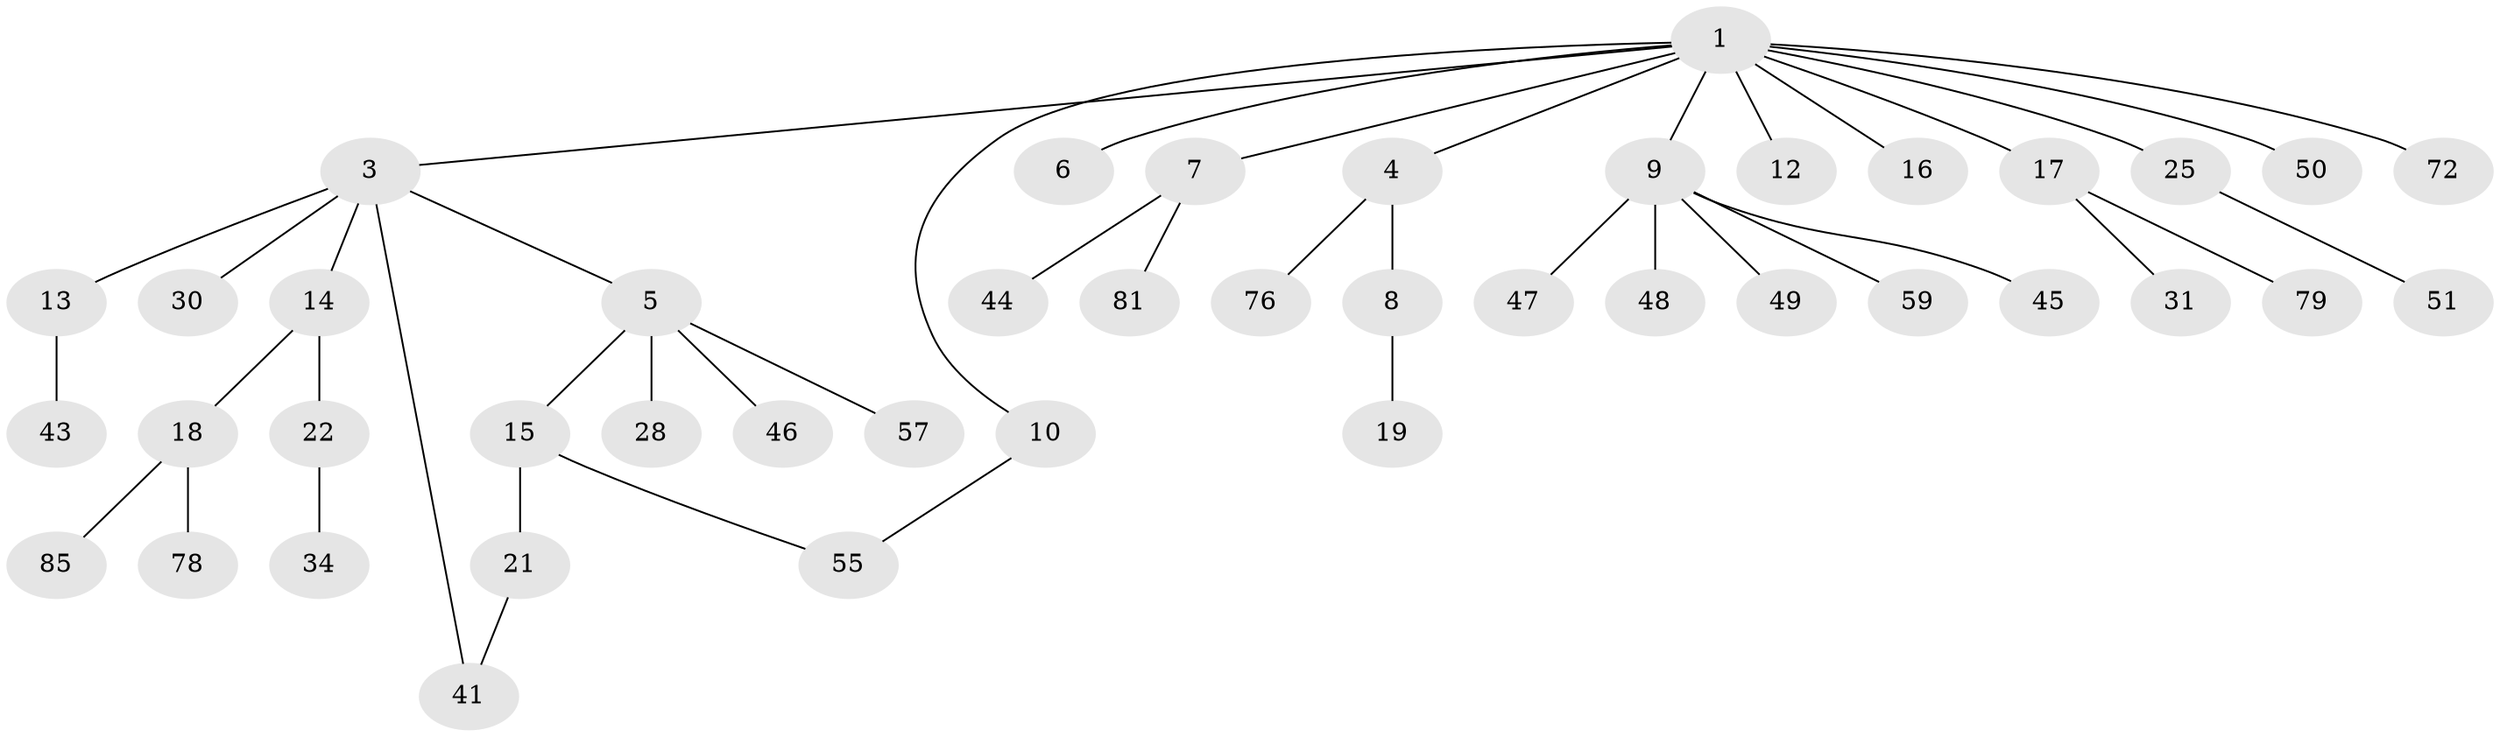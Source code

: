 // original degree distribution, {6: 0.034482758620689655, 8: 0.011494252873563218, 3: 0.10344827586206896, 2: 0.27586206896551724, 4: 0.05747126436781609, 1: 0.4942528735632184, 7: 0.011494252873563218, 5: 0.011494252873563218}
// Generated by graph-tools (version 1.1) at 2025/16/03/04/25 18:16:59]
// undirected, 43 vertices, 44 edges
graph export_dot {
graph [start="1"]
  node [color=gray90,style=filled];
  1 [super="+2"];
  3;
  4;
  5 [super="+11"];
  6 [super="+20"];
  7 [super="+39+23"];
  8;
  9 [super="+24+27+36"];
  10 [super="+52"];
  12;
  13 [super="+35"];
  14 [super="+37+63+71+42"];
  15 [super="+83+56+33"];
  16;
  17;
  18;
  19 [super="+73"];
  21;
  22;
  25 [super="+70"];
  28;
  30 [super="+80+66+60"];
  31 [super="+77+61"];
  34;
  41 [super="+67"];
  43 [super="+68"];
  44;
  45;
  46;
  47 [super="+74"];
  48;
  49 [super="+82"];
  50 [super="+86"];
  51;
  55 [super="+58"];
  57;
  59;
  72 [super="+75"];
  76;
  78;
  79;
  81;
  85;
  1 -- 7;
  1 -- 9;
  1 -- 12;
  1 -- 50;
  1 -- 72;
  1 -- 3;
  1 -- 4;
  1 -- 6;
  1 -- 10;
  1 -- 16;
  1 -- 17;
  1 -- 25;
  3 -- 5;
  3 -- 13;
  3 -- 14;
  3 -- 30;
  3 -- 41;
  4 -- 8;
  4 -- 76;
  5 -- 15;
  5 -- 28;
  5 -- 46;
  5 -- 57;
  7 -- 81;
  7 -- 44;
  8 -- 19;
  9 -- 48;
  9 -- 47;
  9 -- 49;
  9 -- 59;
  9 -- 45;
  10 -- 55;
  13 -- 43;
  14 -- 18;
  14 -- 22;
  15 -- 21;
  15 -- 55;
  17 -- 31;
  17 -- 79;
  18 -- 78;
  18 -- 85;
  21 -- 41;
  22 -- 34;
  25 -- 51;
}
